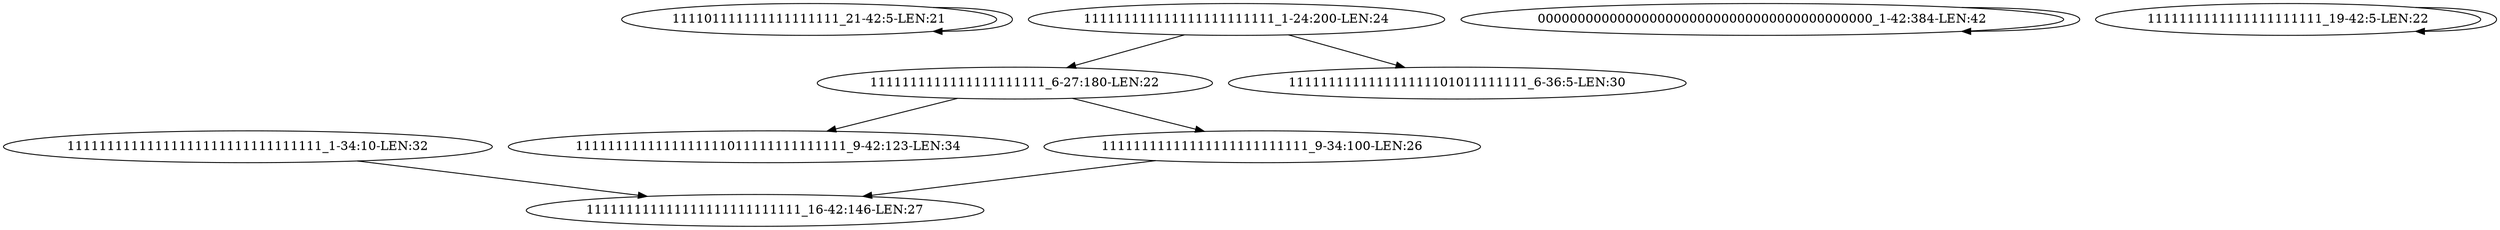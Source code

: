 digraph G {
    "111101111111111111111_21-42:5-LEN:21" -> "111101111111111111111_21-42:5-LEN:21";
    "1111111111111111111111_6-27:180-LEN:22" -> "1111111111111111111011111111111111_9-42:123-LEN:34";
    "1111111111111111111111_6-27:180-LEN:22" -> "11111111111111111111111111_9-34:100-LEN:26";
    "000000000000000000000000000000000000000000_1-42:384-LEN:42" -> "000000000000000000000000000000000000000000_1-42:384-LEN:42";
    "1111111111111111111111_19-42:5-LEN:22" -> "1111111111111111111111_19-42:5-LEN:22";
    "11111111111111111111111111_9-34:100-LEN:26" -> "111111111111111111111111111_16-42:146-LEN:27";
    "111111111111111111111111_1-24:200-LEN:24" -> "1111111111111111111111_6-27:180-LEN:22";
    "111111111111111111111111_1-24:200-LEN:24" -> "111111111111111111101011111111_6-36:5-LEN:30";
    "11111111111111111111111111111111_1-34:10-LEN:32" -> "111111111111111111111111111_16-42:146-LEN:27";
}
